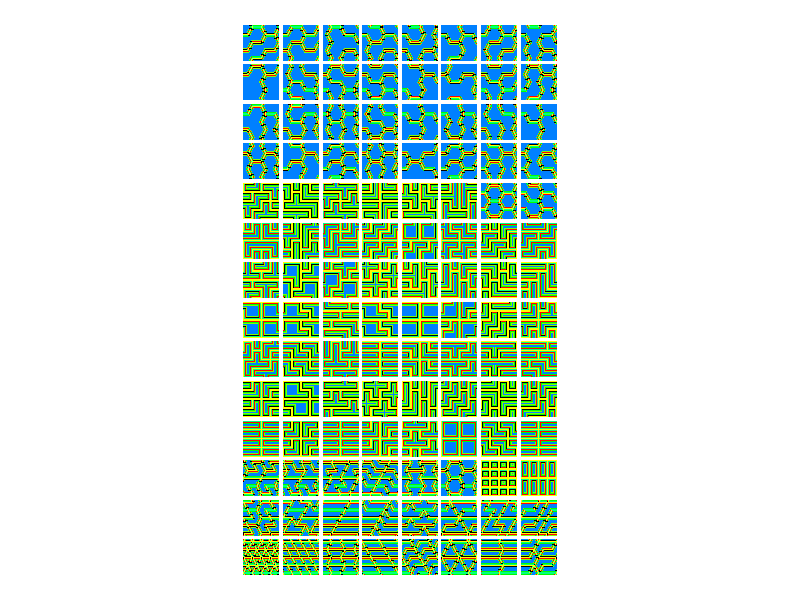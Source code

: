 // This work is licensed under the Creative Commons Attribution 3.0 Unported License.
// To view a copy of this license, visit http://creativecommons.org/licenses/by/3.0/
// or send a letter to Creative Commons, 444 Castro Street, Suite 900, Mountain View,
// California, 94041, USA.
//
// Persistence Of Vision Ray Tracer ('POV-Ray') sample file.
//
// Pavement pattern example pavement.pov.
//
// Renders all 112 pavement patterns with the exterior, interior and form
// settings specified.
//
// +W600 +H950 +A0.3

#version 3.7;
global_settings { assumed_gamma 1 }
#default { finish { ambient 0.006 diffuse 0.456 } }

#declare VarExterior = 0;    // 0,1,2   Exterior corner blunting/rounding.
#declare VarInterior = 0;    // 0,1,2   Interior corner blunting/rounding.
#declare VarForm     = 0;    // 0,1,2,3 Edge curvature in/out of corners.
#declare VarPatternScale = 1/2;
#declare VarCalkSize = 0.10;

//--- To scale the repeated pavement pattern to a unit square.
// #declare PavementTri_NrmScale  <1,1,2/sqrt(3)>   // (3 sides)
// #declare PavementQuad_NrmScale <1,1,1>           // (4 sides)
// #declare PavementHex_NrmScale  <1/3,1,1/sqrt(3)> // (6 sides)

//---
#declare White = srgb <1,1,1>;
background { color White }

#declare Camera01y = camera {
    orthographic
    location <0,2,0>
    direction <0,-1,0>
    right 2*x*(image_width/image_height)
    up 2*<0,0,1>
}
#declare Light00 = light_source { <50,150,-250>, White }
#declare Box00 = box { <-1,-0.01,-1>,<1,0.01,1> }
#declare Red = srgb <1,0,0>;
#declare Green = srgb <0,1,0>;
#declare Azure = srgb <0,0.5,1>;
#declare Black = srgb <0,0,0>;
#declare Chartreuse_Green = srgb <0.5,1,0>;
#declare Spring_Green = srgb <0,1,0.5>;
#declare Yellow = srgb <1,1,0>;
#declare ColorMap6 = color_map {
    [ 0/6 Azure ]
    [ (1-VarCalkSize)/6 Azure ]
    [ (1-VarCalkSize)/6 Black ]
    [ 1/6 Black ]
    [ 1/6 Chartreuse_Green ]
    [ (2-VarCalkSize)/6 Chartreuse_Green ]
    [ (2-VarCalkSize)/6 Black ]
    [ 2/6 Black ]
    [ 2/6 Green ]
    [ (3-VarCalkSize)/6 Green ]
    [ (3-VarCalkSize)/6 Black ]
    [ 3/6 Black ]
    [ 3/6 Red ]
    [ (4-VarCalkSize)/6 Red ]
    [ (4-VarCalkSize)/6 Black ]
    [ 4/6 Black ]
    [ 4/6 Spring_Green ]
    [ (5-VarCalkSize)/6 Spring_Green ]
    [ (5-VarCalkSize)/6 Black ]
    [ 5/6 Black ]
    [ 5/6 Yellow ]
    [ (6-VarCalkSize)/6 Yellow ]
    [ (6-VarCalkSize)/6 Black ]
    [ 6/6 Black ]
}

#macro ThisPavementObj(_sides,_tiles,_pattern,_col,_row)
  object { Box00
    texture {
      pigment {
        pavement number_of_sides _sides number_of_tiles _tiles pattern _pattern
                 exterior VarExterior interior VarInterior form VarForm
        color_map { ColorMap6 }
        scale VarPatternScale
      }
    }
    translate <_col*2.2,0,_row*2.2>
  }
#end

#declare ObjPavement3_1_01 = ThisPavementObj(3,1,1,0,0)
#declare ObjPavement3_2_01 = ThisPavementObj(3,2,1,1,0)
#declare ObjPavement3_3_01 = ThisPavementObj(3,3,1,2,0)
#declare ObjPavement3_4_01 = ThisPavementObj(3,4,1,3,0)
#declare ObjPavement3_4_02 = ThisPavementObj(3,4,2,4,0)
#declare ObjPavement3_4_03 = ThisPavementObj(3,4,3,5,0)
#declare ObjPavement3_5_01 = ThisPavementObj(3,5,1,6,0)
#declare ObjPavement3_5_02 = ThisPavementObj(3,5,2,7,0)
#declare ObjPavement3_5_03 = ThisPavementObj(3,5,3,0,1)
#declare ObjPavement3_5_04 = ThisPavementObj(3,5,4,1,1)
#declare ObjPavement3_6_01 = ThisPavementObj(3,6,1,2,1)
#declare ObjPavement3_6_02 = ThisPavementObj(3,6,2,3,1)
#declare ObjPavement3_6_03 = ThisPavementObj(3,6,3,4,1)
#declare ObjPavement3_6_04 = ThisPavementObj(3,6,4,5,1)
#declare ObjPavement3_6_05 = ThisPavementObj(3,6,5,6,1)
#declare ObjPavement3_6_06 = ThisPavementObj(3,6,6,7,1)
#declare ObjPavement3_6_07 = ThisPavementObj(3,6,7,0,2)
#declare ObjPavement3_6_08 = ThisPavementObj(3,6,8,1,2)
#declare ObjPavement3_6_09 = ThisPavementObj(3,6,9,2,2)
#declare ObjPavement3_6_10 = ThisPavementObj(3,6,10,3,2)
#declare ObjPavement3_6_11 = ThisPavementObj(3,6,11,4,2)
#declare ObjPavement3_6_12 = ThisPavementObj(3,6,12,5,2)
#declare ObjPavement4_1_01 = ThisPavementObj(4,1,1,6,2)
#declare ObjPavement4_2_01 = ThisPavementObj(4,2,1,7,2)
#declare ObjPavement4_3_01 = ThisPavementObj(4,3,1,0,3)
#declare ObjPavement4_3_02 = ThisPavementObj(4,3,2,1,3)
#declare ObjPavement4_4_01 = ThisPavementObj(4,4,1,2,3)
#declare ObjPavement4_4_02 = ThisPavementObj(4,4,2,3,3)
#declare ObjPavement4_4_03 = ThisPavementObj(4,4,3,4,3)
#declare ObjPavement4_4_04 = ThisPavementObj(4,4,4,5,3)
#declare ObjPavement4_4_05 = ThisPavementObj(4,4,5,6,3)
#declare ObjPavement4_5_01 = ThisPavementObj(4,5,1,7,3)
#declare ObjPavement4_5_02 = ThisPavementObj(4,5,2,0,4)
#declare ObjPavement4_5_03 = ThisPavementObj(4,5,3,1,4)
#declare ObjPavement4_5_04 = ThisPavementObj(4,5,4,2,4)
#declare ObjPavement4_5_05 = ThisPavementObj(4,5,5,3,4)
#declare ObjPavement4_5_06 = ThisPavementObj(4,5,6,4,4)
#declare ObjPavement4_5_07 = ThisPavementObj(4,5,7,5,4)
#declare ObjPavement4_5_08 = ThisPavementObj(4,5,8,6,4)
#declare ObjPavement4_5_09 = ThisPavementObj(4,5,9,7,4)
#declare ObjPavement4_5_10 = ThisPavementObj(4,5,10,0,5)
#declare ObjPavement4_5_11 = ThisPavementObj(4,5,11,1,5)
#declare ObjPavement4_5_12 = ThisPavementObj(4,5,12,2,5)
#declare ObjPavement4_6_01 = ThisPavementObj(4,6,1,3,5)
#declare ObjPavement4_6_02 = ThisPavementObj(4,6,2,4,5)
#declare ObjPavement4_6_03 = ThisPavementObj(4,6,3,5,5)
#declare ObjPavement4_6_04 = ThisPavementObj(4,6,4,6,5)
#declare ObjPavement4_6_05 = ThisPavementObj(4,6,5,7,5)
#declare ObjPavement4_6_06 = ThisPavementObj(4,6,6,0,6)
#declare ObjPavement4_6_07 = ThisPavementObj(4,6,7,1,6)
#declare ObjPavement4_6_08 = ThisPavementObj(4,6,8,2,6)
#declare ObjPavement4_6_09 = ThisPavementObj(4,6,9,3,6)
#declare ObjPavement4_6_10 = ThisPavementObj(4,6,10,4,6)
#declare ObjPavement4_6_11 = ThisPavementObj(4,6,11,5,6)
#declare ObjPavement4_6_12 = ThisPavementObj(4,6,12,6,6)
#declare ObjPavement4_6_13 = ThisPavementObj(4,6,13,7,6)
#declare ObjPavement4_6_14 = ThisPavementObj(4,6,14,0,7)
#declare ObjPavement4_6_15 = ThisPavementObj(4,6,15,1,7)
#declare ObjPavement4_6_16 = ThisPavementObj(4,6,16,2,7)
#declare ObjPavement4_6_17 = ThisPavementObj(4,6,17,3,7)
#declare ObjPavement4_6_18 = ThisPavementObj(4,6,18,4,7)
#declare ObjPavement4_6_19 = ThisPavementObj(4,6,19,5,7)
#declare ObjPavement4_6_20 = ThisPavementObj(4,6,20,6,7)
#declare ObjPavement4_6_21 = ThisPavementObj(4,6,21,7,7)
#declare ObjPavement4_6_22 = ThisPavementObj(4,6,22,0,8)
#declare ObjPavement4_6_23 = ThisPavementObj(4,6,23,1,8)
#declare ObjPavement4_6_24 = ThisPavementObj(4,6,24,2,8)
#declare ObjPavement4_6_25 = ThisPavementObj(4,6,25,3,8)
#declare ObjPavement4_6_26 = ThisPavementObj(4,6,26,4,8)
#declare ObjPavement4_6_27 = ThisPavementObj(4,6,27,5,8)
#declare ObjPavement4_6_28 = ThisPavementObj(4,6,28,6,8)
#declare ObjPavement4_6_29 = ThisPavementObj(4,6,29,7,8)
#declare ObjPavement4_6_30 = ThisPavementObj(4,6,30,0,9)
#declare ObjPavement4_6_31 = ThisPavementObj(4,6,31,1,9)
#declare ObjPavement4_6_32 = ThisPavementObj(4,6,32,2,9)
#declare ObjPavement4_6_33 = ThisPavementObj(4,6,33,3,9)
#declare ObjPavement4_6_34 = ThisPavementObj(4,6,34,4,9)
#declare ObjPavement4_6_35 = ThisPavementObj(4,6,35,5,9)
#declare ObjPavement6_1_01 = ThisPavementObj(6,1,1,6,9)
#declare ObjPavement6_2_01 = ThisPavementObj(6,2,1,7,9)
#declare ObjPavement6_3_01 = ThisPavementObj(6,3,1,0,10)
#declare ObjPavement6_3_02 = ThisPavementObj(6,3,2,1,10)
#declare ObjPavement6_3_03 = ThisPavementObj(6,3,3,2,10)
#declare ObjPavement6_4_01 = ThisPavementObj(6,4,1,3,10)
#declare ObjPavement6_4_02 = ThisPavementObj(6,4,2,4,10)
#declare ObjPavement6_4_03 = ThisPavementObj(6,4,3,5,10)
#declare ObjPavement6_4_04 = ThisPavementObj(6,4,4,6,10)
#declare ObjPavement6_4_05 = ThisPavementObj(6,4,5,7,10)
#declare ObjPavement6_4_06 = ThisPavementObj(6,4,6,0,11)
#declare ObjPavement6_4_07 = ThisPavementObj(6,4,7,1,11)
#declare ObjPavement6_5_01 = ThisPavementObj(6,5,1,2,11)
#declare ObjPavement6_5_02 = ThisPavementObj(6,5,2,3,11)
#declare ObjPavement6_5_03 = ThisPavementObj(6,5,3,4,11)
#declare ObjPavement6_5_04 = ThisPavementObj(6,5,4,5,11)
#declare ObjPavement6_5_05 = ThisPavementObj(6,5,5,6,11)
#declare ObjPavement6_5_06 = ThisPavementObj(6,5,6,7,11)
#declare ObjPavement6_5_07 = ThisPavementObj(6,5,7,0,12)
#declare ObjPavement6_5_08 = ThisPavementObj(6,5,8,1,12)
#declare ObjPavement6_5_09 = ThisPavementObj(6,5,9,2,12)
#declare ObjPavement6_5_10 = ThisPavementObj(6,5,10,3,12)
#declare ObjPavement6_5_11 = ThisPavementObj(6,5,11,4,12)
#declare ObjPavement6_5_12 = ThisPavementObj(6,5,12,5,12)
#declare ObjPavement6_5_13 = ThisPavementObj(6,5,13,6,12)
#declare ObjPavement6_5_14 = ThisPavementObj(6,5,14,7,12)
#declare ObjPavement6_5_15 = ThisPavementObj(6,5,15,0,13)
#declare ObjPavement6_5_16 = ThisPavementObj(6,5,16,1,13)
#declare ObjPavement6_5_17 = ThisPavementObj(6,5,17,2,13)
#declare ObjPavement6_5_18 = ThisPavementObj(6,5,18,3,13)
#declare ObjPavement6_5_19 = ThisPavementObj(6,5,19,4,13)
#declare ObjPavement6_5_20 = ThisPavementObj(6,5,20,5,13)
#declare ObjPavement6_5_21 = ThisPavementObj(6,5,21,6,13)
#declare ObjPavement6_5_22 = ThisPavementObj(6,5,22,7,13)

#declare UnionObjs = union {
    object { ObjPavement3_1_01 }
    object { ObjPavement3_2_01 }
    object { ObjPavement3_3_01 }
    object { ObjPavement3_4_01 }
    object { ObjPavement3_4_02 }
    object { ObjPavement3_4_03 }
    object { ObjPavement3_5_01 }
    object { ObjPavement3_5_02 }
    object { ObjPavement3_5_03 }
    object { ObjPavement3_5_04 }
    object { ObjPavement3_6_01 }
    object { ObjPavement3_6_02 }
    object { ObjPavement3_6_03 }
    object { ObjPavement3_6_04 }
    object { ObjPavement3_6_05 }
    object { ObjPavement3_6_06 }
    object { ObjPavement3_6_07 }
    object { ObjPavement3_6_08 }
    object { ObjPavement3_6_09 }
    object { ObjPavement3_6_10 }
    object { ObjPavement3_6_11 }
    object { ObjPavement3_6_12 }
    object { ObjPavement4_1_01 }
    object { ObjPavement4_2_01 }
    object { ObjPavement4_3_01 }
    object { ObjPavement4_3_02 }
    object { ObjPavement4_4_01 }
    object { ObjPavement4_4_02 }
    object { ObjPavement4_4_03 }
    object { ObjPavement4_4_04 }
    object { ObjPavement4_4_05 }
    object { ObjPavement4_5_01 }
    object { ObjPavement4_5_02 }
    object { ObjPavement4_5_03 }
    object { ObjPavement4_5_04 }
    object { ObjPavement4_5_05 }
    object { ObjPavement4_5_06 }
    object { ObjPavement4_5_07 }
    object { ObjPavement4_5_08 }
    object { ObjPavement4_5_09 }
    object { ObjPavement4_5_10 }
    object { ObjPavement4_5_11 }
    object { ObjPavement4_5_12 }
    object { ObjPavement4_6_01 }
    object { ObjPavement4_6_02 }
    object { ObjPavement4_6_03 }
    object { ObjPavement4_6_04 }
    object { ObjPavement4_6_05 }
    object { ObjPavement4_6_06 }
    object { ObjPavement4_6_07 }
    object { ObjPavement4_6_08 }
    object { ObjPavement4_6_09 }
    object { ObjPavement4_6_10 }
    object { ObjPavement4_6_11 }
    object { ObjPavement4_6_12 }
    object { ObjPavement4_6_13 }
    object { ObjPavement4_6_14 }
    object { ObjPavement4_6_15 }
    object { ObjPavement4_6_16 }
    object { ObjPavement4_6_17 }
    object { ObjPavement4_6_18 }
    object { ObjPavement4_6_19 }
    object { ObjPavement4_6_20 }
    object { ObjPavement4_6_21 }
    object { ObjPavement4_6_22 }
    object { ObjPavement4_6_23 }
    object { ObjPavement4_6_24 }
    object { ObjPavement4_6_25 }
    object { ObjPavement4_6_26 }
    object { ObjPavement4_6_27 }
    object { ObjPavement4_6_28 }
    object { ObjPavement4_6_29 }
    object { ObjPavement4_6_30 }
    object { ObjPavement4_6_31 }
    object { ObjPavement4_6_32 }
    object { ObjPavement4_6_33 }
    object { ObjPavement4_6_34 }
    object { ObjPavement4_6_35 }
    object { ObjPavement6_1_01 }
    object { ObjPavement6_2_01 }
    object { ObjPavement6_3_01 }
    object { ObjPavement6_3_02 }
    object { ObjPavement6_3_03 }
    object { ObjPavement6_4_01 }
    object { ObjPavement6_4_02 }
    object { ObjPavement6_4_03 }
    object { ObjPavement6_4_04 }
    object { ObjPavement6_4_05 }
    object { ObjPavement6_4_06 }
    object { ObjPavement6_4_07 }
    object { ObjPavement6_5_01 }
    object { ObjPavement6_5_02 }
    object { ObjPavement6_5_03 }
    object { ObjPavement6_5_04 }
    object { ObjPavement6_5_05 }
    object { ObjPavement6_5_06 }
    object { ObjPavement6_5_07 }
    object { ObjPavement6_5_08 }
    object { ObjPavement6_5_09 }
    object { ObjPavement6_5_10 }
    object { ObjPavement6_5_11 }
    object { ObjPavement6_5_12 }
    object { ObjPavement6_5_13 }
    object { ObjPavement6_5_14 }
    object { ObjPavement6_5_15 }
    object { ObjPavement6_5_16 }
    object { ObjPavement6_5_17 }
    object { ObjPavement6_5_18 }
    object { ObjPavement6_5_19 }
    object { ObjPavement6_5_20 }
    object { ObjPavement6_5_21 }
    object { ObjPavement6_5_22 }
    translate <-7.70,0,-14.30>
    scale 0.06
}

//---
camera { Camera01y }
light_source { Light00 }
object { UnionObjs }

